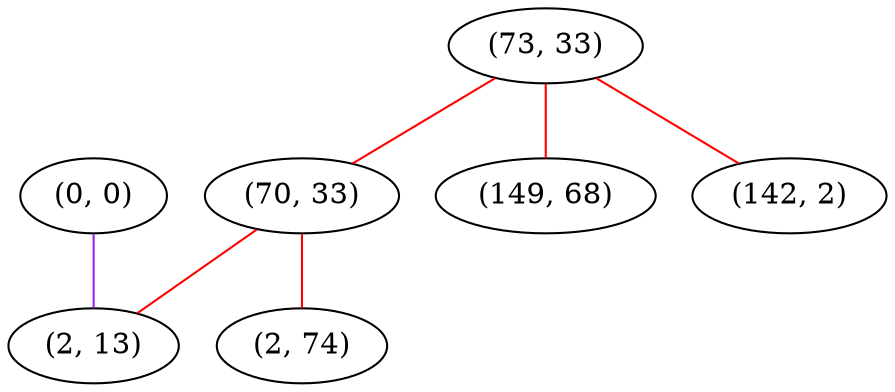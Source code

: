 graph "" {
"(0, 0)";
"(73, 33)";
"(70, 33)";
"(149, 68)";
"(2, 74)";
"(2, 13)";
"(142, 2)";
"(0, 0)" -- "(2, 13)"  [color=purple, key=0, weight=4];
"(73, 33)" -- "(70, 33)"  [color=red, key=0, weight=1];
"(73, 33)" -- "(142, 2)"  [color=red, key=0, weight=1];
"(73, 33)" -- "(149, 68)"  [color=red, key=0, weight=1];
"(70, 33)" -- "(2, 13)"  [color=red, key=0, weight=1];
"(70, 33)" -- "(2, 74)"  [color=red, key=0, weight=1];
}
